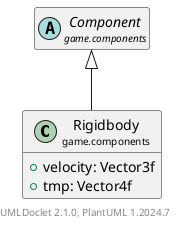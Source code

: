 @startuml
    set namespaceSeparator none
    hide empty fields
    hide empty methods

    class "<size:14>Rigidbody\n<size:10>game.components" as game.components.Rigidbody [[Rigidbody.html]] {
        +velocity: Vector3f
        +tmp: Vector4f
    }

    abstract class "<size:14>Component\n<size:10>game.components" as game.components.Component [[Component.html]]

    game.components.Component <|-- game.components.Rigidbody

    center footer UMLDoclet 2.1.0, PlantUML %version()
@enduml
